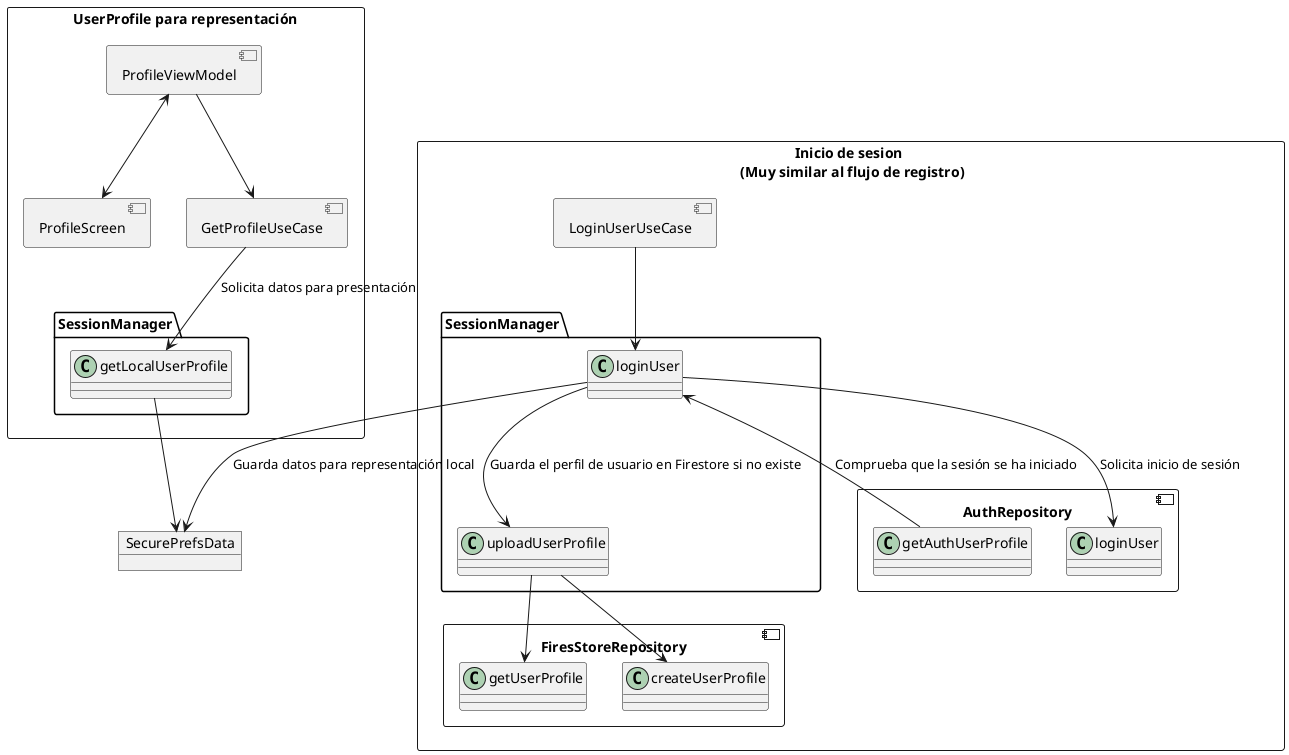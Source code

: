 @startuml
top to bottom direction

object SecurePrefsData{
}

rectangle "UserProfile para representación" as Caso1{
    component ProfileScreen{
    }
    component ProfileViewModel{
    }
    component GetProfileUseCase{
    }
    class SessionManager.getLocalUserProfile
}

Caso1.ProfileViewModel <--> Caso1.ProfileScreen
Caso1.ProfileViewModel --> Caso1.GetProfileUseCase

Caso1.GetProfileUseCase --> Caso1.SessionManager.getLocalUserProfile : Solicita datos para presentación
Caso1.SessionManager.getLocalUserProfile --> SecurePrefsData


rectangle "Inicio de sesion \n (Muy similar al flujo de registro)" as Caso2{
    class SessionManager.loginUser
    class SessionManager.uploadUserProfile
    component FiresStoreRepository{
        class getUserProfile
        class createUserProfile
    }
    component AuthRepository{
        class getAuthUserProfile
        class loginUser
    }
    component LoginUserUseCase{
    }
}

Caso2.LoginUserUseCase --> Caso2.SessionManager.loginUser

Caso2.SessionManager.loginUser --> Caso2.AuthRepository.loginUser : Solicita inicio de sesión
Caso2.SessionManager.loginUser <-- Caso2.AuthRepository.getAuthUserProfile : Comprueba que la sesión se ha iniciado
Caso2.SessionManager.loginUser --> Caso2.SessionManager.uploadUserProfile : Guarda el perfil de usuario en Firestore si no existe
Caso2.SessionManager.loginUser --> SecurePrefsData : Guarda datos para representación local

Caso2.SessionManager.uploadUserProfile --> Caso2.FiresStoreRepository.getUserProfile
Caso2.SessionManager.uploadUserProfile --> Caso2.FiresStoreRepository.createUserProfile
@enduml
